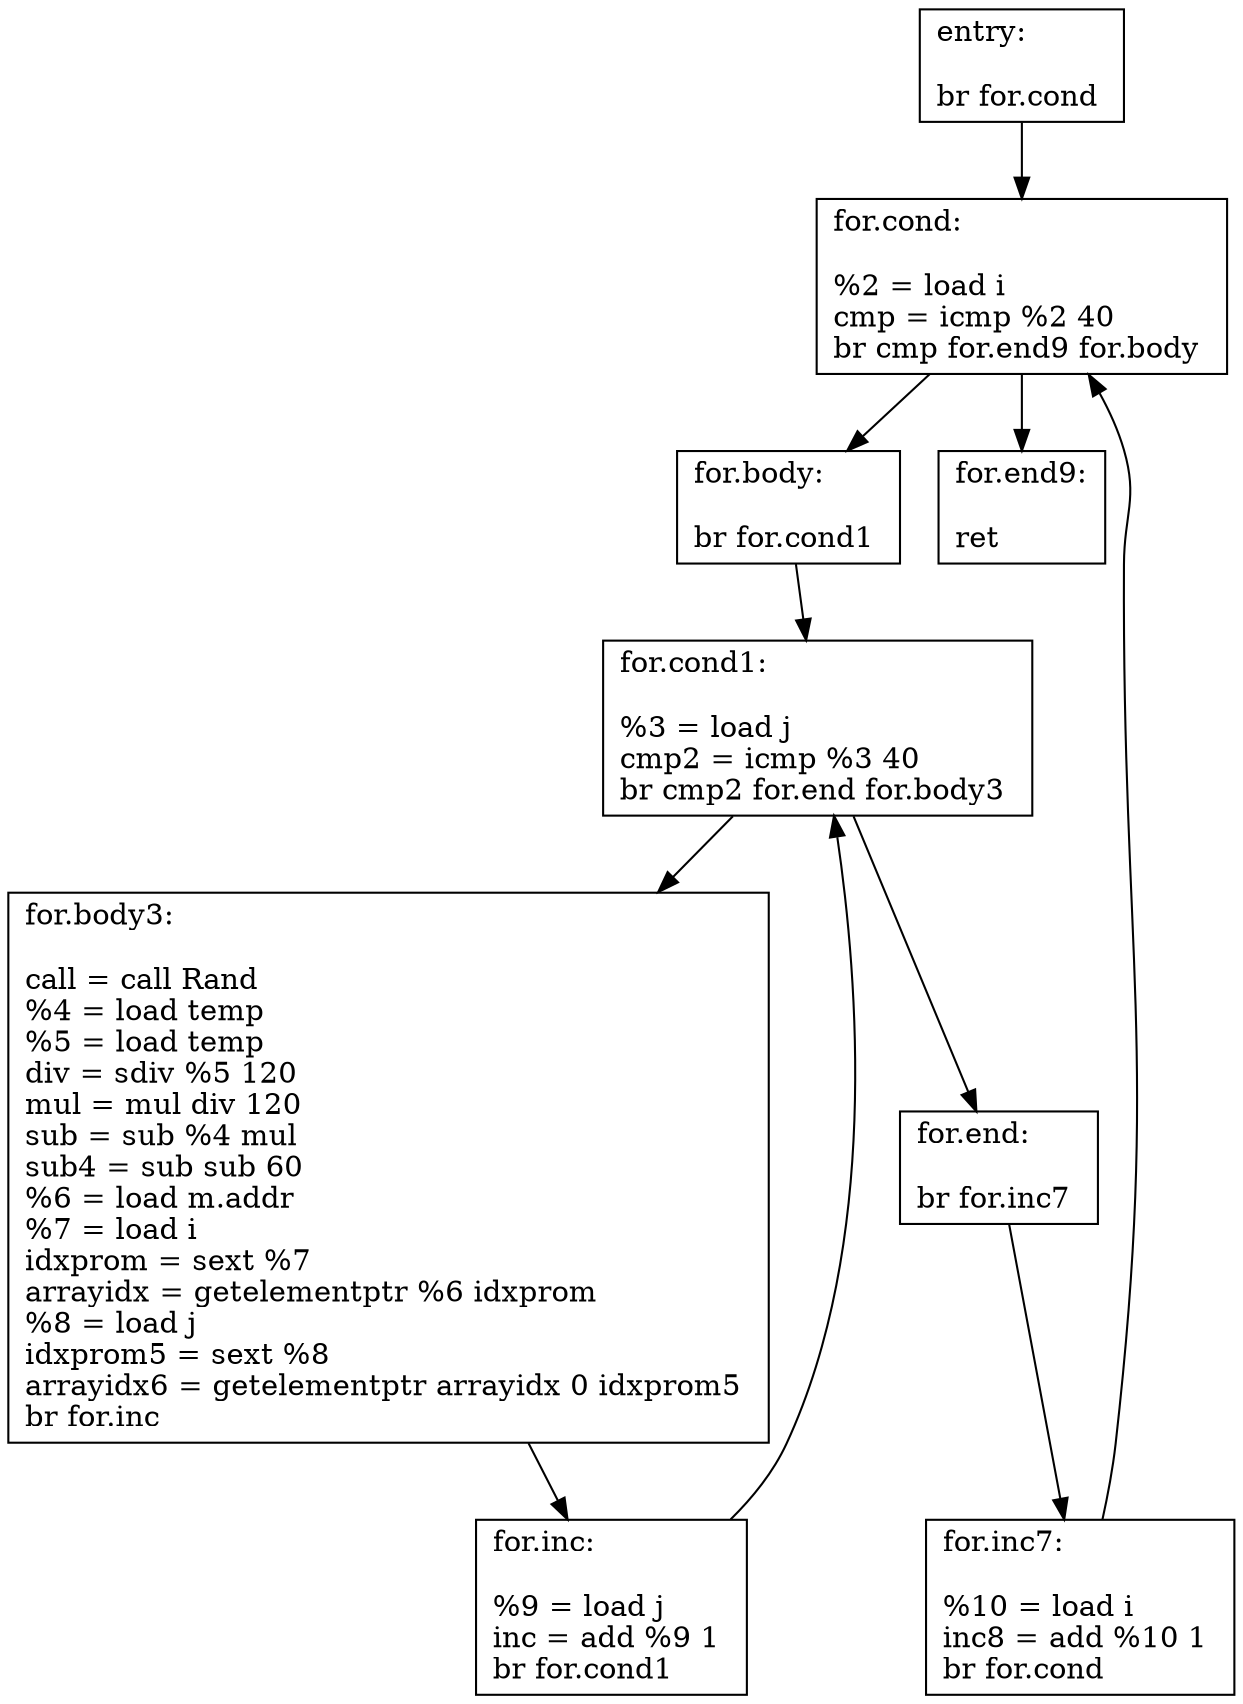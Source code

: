 digraph "CFG for 'Initmatrix' function" {
	entry[shape=record,
		label="{entry:\l\l
			br for.cond \l
		}"
	];
	entry -> forcond;
	forcond[shape=record,
		label="{for.cond:\l\l
			%2 = load i \l
			cmp = icmp %2 40 \l
			br cmp for.end9 for.body \l
		}"
	];
	forcond -> forbody;
	forcond -> forend9;
	forbody[shape=record,
		label="{for.body:\l\l
			br for.cond1 \l
		}"
	];
	forbody -> forcond1;
	forcond1[shape=record,
		label="{for.cond1:\l\l
			%3 = load j \l
			cmp2 = icmp %3 40 \l
			br cmp2 for.end for.body3 \l
		}"
	];
	forcond1 -> forbody3;
	forcond1 -> forend;
	forbody3[shape=record,
		label="{for.body3:\l\l
			call = call Rand \l
			%4 = load temp \l
			%5 = load temp \l
			div = sdiv %5 120 \l
			mul = mul div 120 \l
			sub = sub %4 mul \l
			sub4 = sub sub 60 \l
			%6 = load m.addr \l
			%7 = load i \l
			idxprom = sext %7 \l
			arrayidx = getelementptr %6 idxprom \l
			%8 = load j \l
			idxprom5 = sext %8 \l
			arrayidx6 = getelementptr arrayidx 0 idxprom5 \l
			br for.inc \l
		}"
	];
	forbody3 -> forinc;
	forinc[shape=record,
		label="{for.inc:\l\l
			%9 = load j \l
			inc = add %9 1 \l
			br for.cond1 \l
		}"
	];
	forinc -> forcond1;
	forend[shape=record,
		label="{for.end:\l\l
			br for.inc7 \l
		}"
	];
	forend -> forinc7;
	forinc7[shape=record,
		label="{for.inc7:\l\l
			%10 = load i \l
			inc8 = add %10 1 \l
			br for.cond \l
		}"
	];
	forinc7 -> forcond;
	forend9[shape=record,
		label="{for.end9:\l\l
			ret \l
		}"
	];
}
